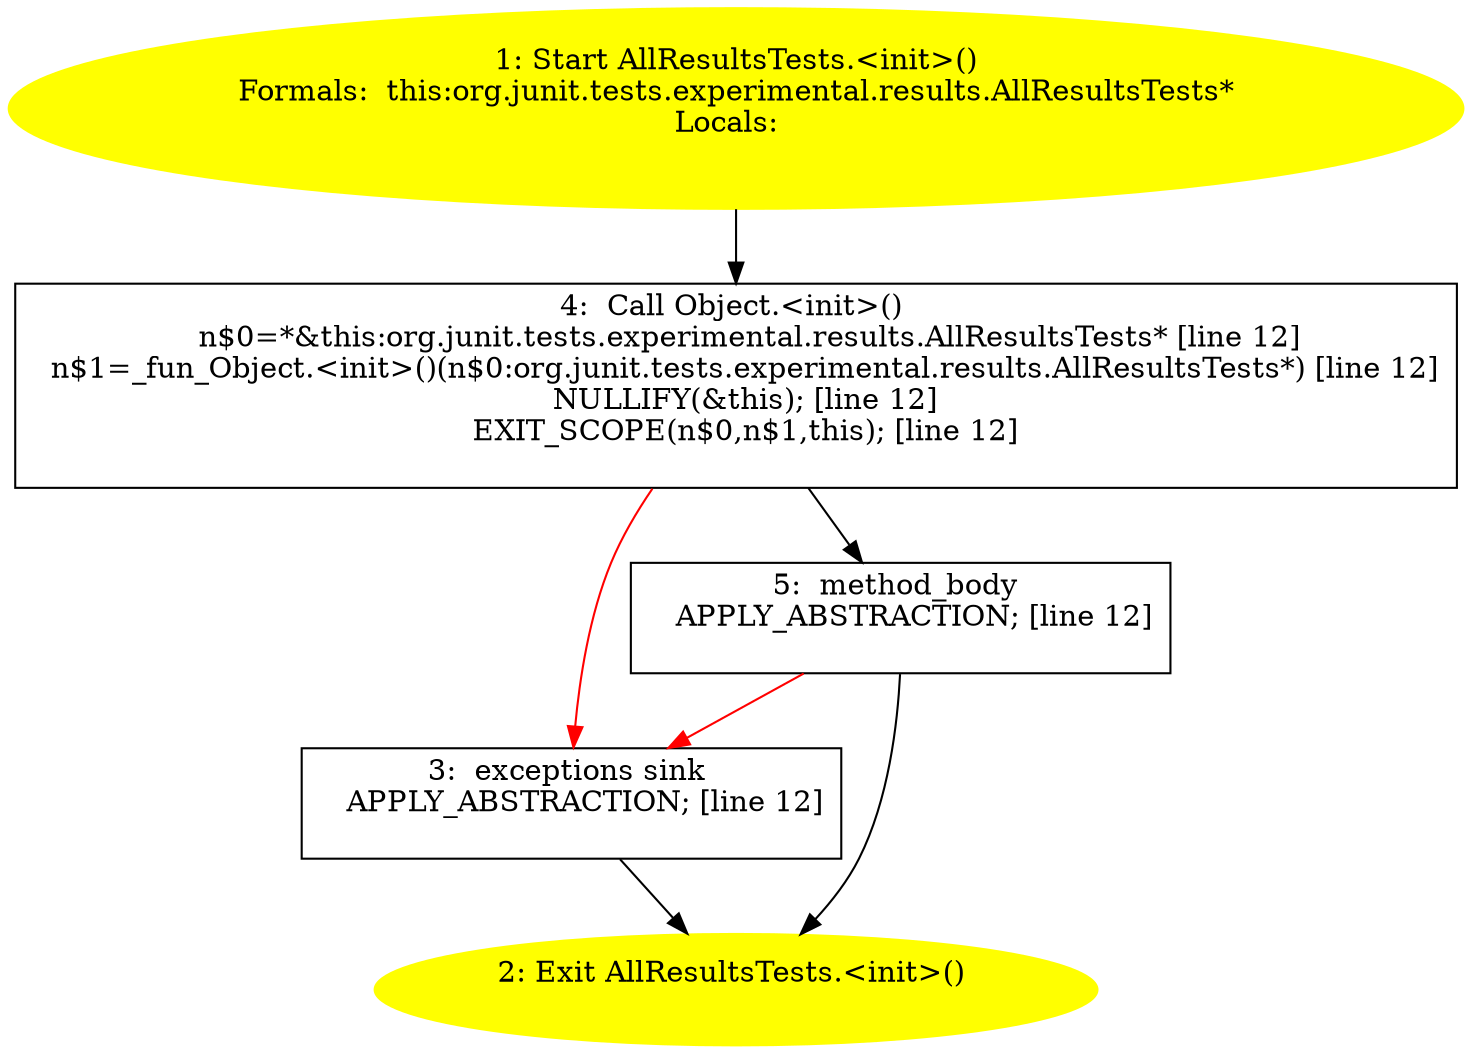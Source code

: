 /* @generated */
digraph cfg {
"org.junit.tests.experimental.results.AllResultsTests.<init>().df0a5b5209f3602c81afcb9123914caa_1" [label="1: Start AllResultsTests.<init>()\nFormals:  this:org.junit.tests.experimental.results.AllResultsTests*\nLocals:  \n  " color=yellow style=filled]
	

	 "org.junit.tests.experimental.results.AllResultsTests.<init>().df0a5b5209f3602c81afcb9123914caa_1" -> "org.junit.tests.experimental.results.AllResultsTests.<init>().df0a5b5209f3602c81afcb9123914caa_4" ;
"org.junit.tests.experimental.results.AllResultsTests.<init>().df0a5b5209f3602c81afcb9123914caa_2" [label="2: Exit AllResultsTests.<init>() \n  " color=yellow style=filled]
	

"org.junit.tests.experimental.results.AllResultsTests.<init>().df0a5b5209f3602c81afcb9123914caa_3" [label="3:  exceptions sink \n   APPLY_ABSTRACTION; [line 12]\n " shape="box"]
	

	 "org.junit.tests.experimental.results.AllResultsTests.<init>().df0a5b5209f3602c81afcb9123914caa_3" -> "org.junit.tests.experimental.results.AllResultsTests.<init>().df0a5b5209f3602c81afcb9123914caa_2" ;
"org.junit.tests.experimental.results.AllResultsTests.<init>().df0a5b5209f3602c81afcb9123914caa_4" [label="4:  Call Object.<init>() \n   n$0=*&this:org.junit.tests.experimental.results.AllResultsTests* [line 12]\n  n$1=_fun_Object.<init>()(n$0:org.junit.tests.experimental.results.AllResultsTests*) [line 12]\n  NULLIFY(&this); [line 12]\n  EXIT_SCOPE(n$0,n$1,this); [line 12]\n " shape="box"]
	

	 "org.junit.tests.experimental.results.AllResultsTests.<init>().df0a5b5209f3602c81afcb9123914caa_4" -> "org.junit.tests.experimental.results.AllResultsTests.<init>().df0a5b5209f3602c81afcb9123914caa_5" ;
	 "org.junit.tests.experimental.results.AllResultsTests.<init>().df0a5b5209f3602c81afcb9123914caa_4" -> "org.junit.tests.experimental.results.AllResultsTests.<init>().df0a5b5209f3602c81afcb9123914caa_3" [color="red" ];
"org.junit.tests.experimental.results.AllResultsTests.<init>().df0a5b5209f3602c81afcb9123914caa_5" [label="5:  method_body \n   APPLY_ABSTRACTION; [line 12]\n " shape="box"]
	

	 "org.junit.tests.experimental.results.AllResultsTests.<init>().df0a5b5209f3602c81afcb9123914caa_5" -> "org.junit.tests.experimental.results.AllResultsTests.<init>().df0a5b5209f3602c81afcb9123914caa_2" ;
	 "org.junit.tests.experimental.results.AllResultsTests.<init>().df0a5b5209f3602c81afcb9123914caa_5" -> "org.junit.tests.experimental.results.AllResultsTests.<init>().df0a5b5209f3602c81afcb9123914caa_3" [color="red" ];
}

